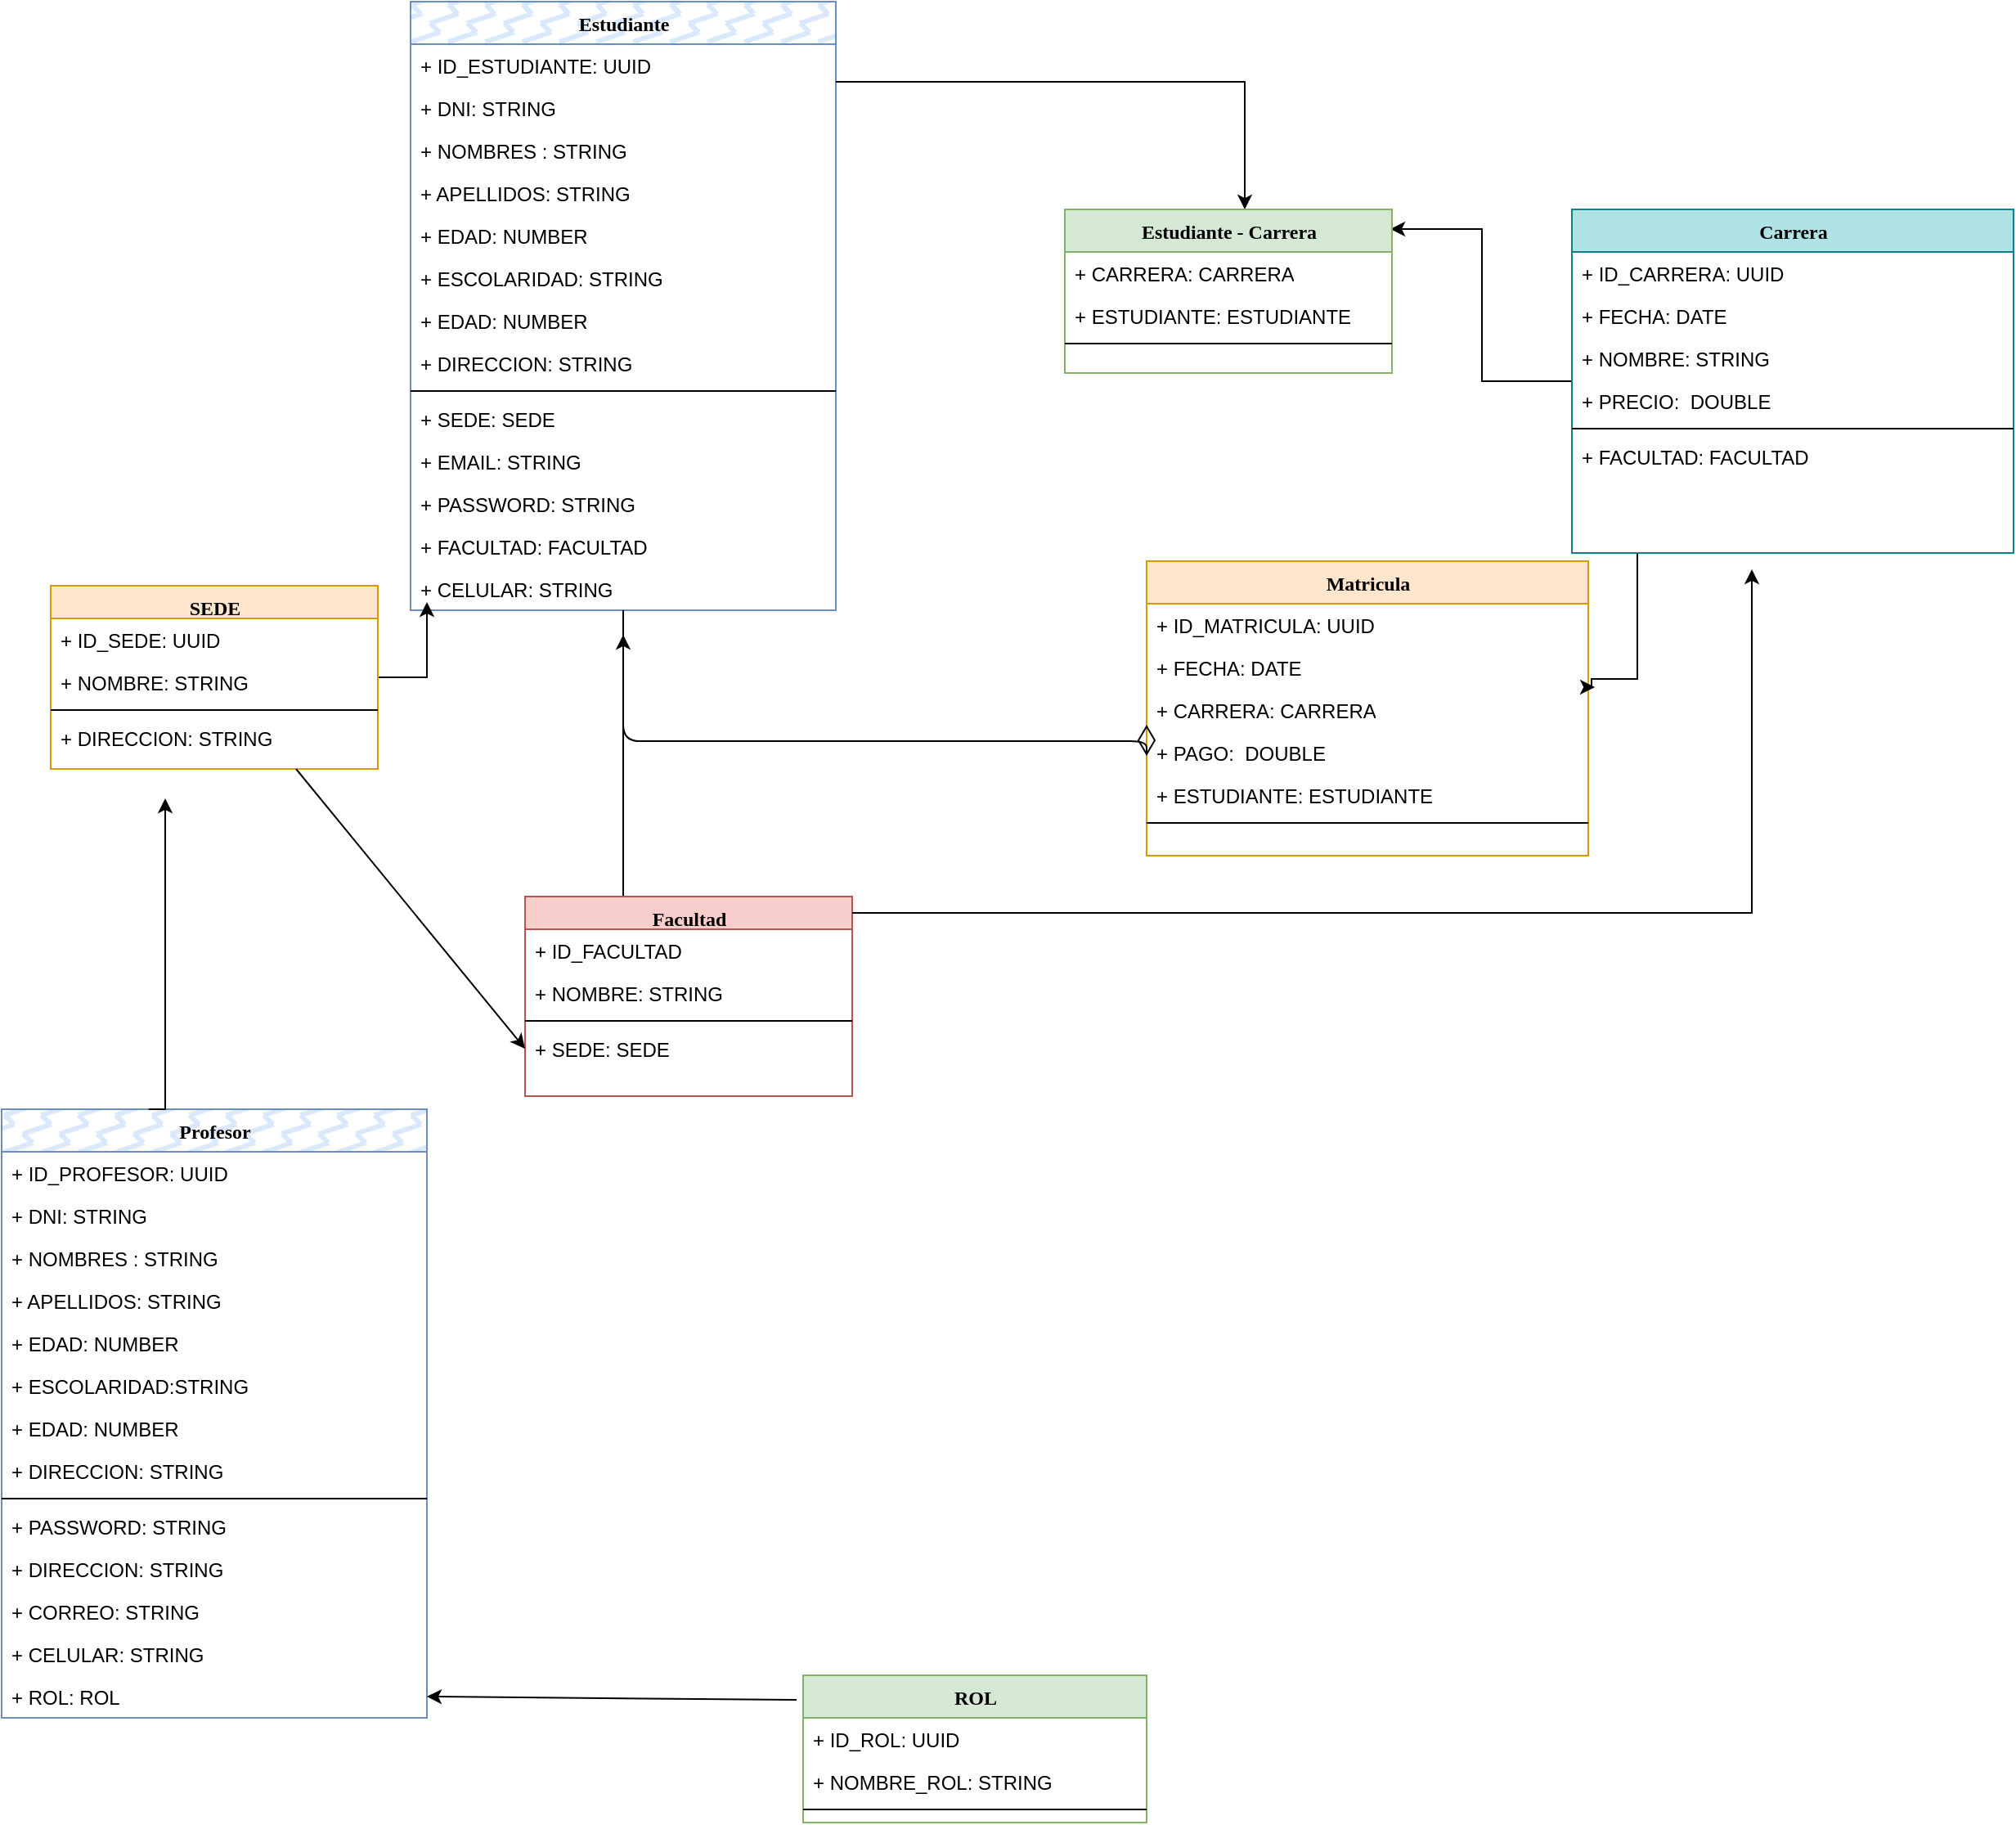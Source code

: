 <mxfile version="26.0.5">
  <diagram name="Page-1" id="9f46799a-70d6-7492-0946-bef42562c5a5">
    <mxGraphModel dx="2534" dy="728" grid="1" gridSize="10" guides="1" tooltips="1" connect="1" arrows="1" fold="1" page="1" pageScale="1" pageWidth="1100" pageHeight="850" background="none" math="0" shadow="0">
      <root>
        <mxCell id="0" />
        <mxCell id="1" parent="0" />
        <mxCell id="78961159f06e98e8-17" value="Estudiante" style="swimlane;html=1;fontStyle=1;align=center;verticalAlign=top;childLayout=stackLayout;horizontal=1;startSize=26;horizontalStack=0;resizeParent=1;resizeLast=0;collapsible=1;marginBottom=0;swimlaneFillColor=default;rounded=0;shadow=0;comic=0;labelBackgroundColor=none;strokeWidth=1;fillColor=#dae8fc;fontFamily=Verdana;fontSize=12;strokeColor=#6c8ebf;gradientColor=none;fillStyle=zigzag-line;" parent="1" vertex="1">
          <mxGeometry x="90" y="83" width="260" height="372" as="geometry" />
        </mxCell>
        <mxCell id="78961159f06e98e8-21" value="+ ID_ESTUDIANTE: UUID" style="text;html=1;strokeColor=none;fillColor=none;align=left;verticalAlign=top;spacingLeft=4;spacingRight=4;whiteSpace=wrap;overflow=hidden;rotatable=0;points=[[0,0.5],[1,0.5]];portConstraint=eastwest;" parent="78961159f06e98e8-17" vertex="1">
          <mxGeometry y="26" width="260" height="26" as="geometry" />
        </mxCell>
        <mxCell id="78961159f06e98e8-23" value="+ DNI: STRING" style="text;html=1;strokeColor=none;fillColor=none;align=left;verticalAlign=top;spacingLeft=4;spacingRight=4;whiteSpace=wrap;overflow=hidden;rotatable=0;points=[[0,0.5],[1,0.5]];portConstraint=eastwest;" parent="78961159f06e98e8-17" vertex="1">
          <mxGeometry y="52" width="260" height="26" as="geometry" />
        </mxCell>
        <mxCell id="78961159f06e98e8-25" value="+ NOMBRES : STRING" style="text;html=1;strokeColor=none;fillColor=none;align=left;verticalAlign=top;spacingLeft=4;spacingRight=4;whiteSpace=wrap;overflow=hidden;rotatable=0;points=[[0,0.5],[1,0.5]];portConstraint=eastwest;" parent="78961159f06e98e8-17" vertex="1">
          <mxGeometry y="78" width="260" height="26" as="geometry" />
        </mxCell>
        <mxCell id="78961159f06e98e8-26" value="+ APELLIDOS: STRING" style="text;html=1;strokeColor=none;fillColor=none;align=left;verticalAlign=top;spacingLeft=4;spacingRight=4;whiteSpace=wrap;overflow=hidden;rotatable=0;points=[[0,0.5],[1,0.5]];portConstraint=eastwest;" parent="78961159f06e98e8-17" vertex="1">
          <mxGeometry y="104" width="260" height="26" as="geometry" />
        </mxCell>
        <mxCell id="78961159f06e98e8-24" value="+ EDAD: NUMBER" style="text;html=1;strokeColor=none;fillColor=none;align=left;verticalAlign=top;spacingLeft=4;spacingRight=4;whiteSpace=wrap;overflow=hidden;rotatable=0;points=[[0,0.5],[1,0.5]];portConstraint=eastwest;" parent="78961159f06e98e8-17" vertex="1">
          <mxGeometry y="130" width="260" height="26" as="geometry" />
        </mxCell>
        <mxCell id="szdOkBIbrRrdbdjp7_c0-1" value="+ ESCOLARIDAD: STRING" style="text;html=1;strokeColor=none;fillColor=none;align=left;verticalAlign=top;spacingLeft=4;spacingRight=4;whiteSpace=wrap;overflow=hidden;rotatable=0;points=[[0,0.5],[1,0.5]];portConstraint=eastwest;" parent="78961159f06e98e8-17" vertex="1">
          <mxGeometry y="156" width="260" height="26" as="geometry" />
        </mxCell>
        <mxCell id="OayAf-8oulqBLhYR-1FX-29" value="+ EDAD: NUMBER" style="text;html=1;strokeColor=none;fillColor=none;align=left;verticalAlign=top;spacingLeft=4;spacingRight=4;whiteSpace=wrap;overflow=hidden;rotatable=0;points=[[0,0.5],[1,0.5]];portConstraint=eastwest;" vertex="1" parent="78961159f06e98e8-17">
          <mxGeometry y="182" width="260" height="26" as="geometry" />
        </mxCell>
        <mxCell id="szdOkBIbrRrdbdjp7_c0-3" value="+ DIRECCION: STRING" style="text;html=1;strokeColor=none;fillColor=none;align=left;verticalAlign=top;spacingLeft=4;spacingRight=4;whiteSpace=wrap;overflow=hidden;rotatable=0;points=[[0,0.5],[1,0.5]];portConstraint=eastwest;" parent="78961159f06e98e8-17" vertex="1">
          <mxGeometry y="208" width="260" height="26" as="geometry" />
        </mxCell>
        <mxCell id="78961159f06e98e8-19" value="" style="line;html=1;strokeWidth=1;fillColor=none;align=left;verticalAlign=middle;spacingTop=-1;spacingLeft=3;spacingRight=3;rotatable=0;labelPosition=right;points=[];portConstraint=eastwest;" parent="78961159f06e98e8-17" vertex="1">
          <mxGeometry y="234" width="260" height="8" as="geometry" />
        </mxCell>
        <mxCell id="OayAf-8oulqBLhYR-1FX-46" value="+ SEDE: SEDE" style="text;html=1;strokeColor=none;fillColor=none;align=left;verticalAlign=top;spacingLeft=4;spacingRight=4;whiteSpace=wrap;overflow=hidden;rotatable=0;points=[[0,0.5],[1,0.5]];portConstraint=eastwest;" vertex="1" parent="78961159f06e98e8-17">
          <mxGeometry y="242" width="260" height="26" as="geometry" />
        </mxCell>
        <mxCell id="OayAf-8oulqBLhYR-1FX-71" value="+ EMAIL: STRING" style="text;html=1;strokeColor=none;fillColor=none;align=left;verticalAlign=top;spacingLeft=4;spacingRight=4;whiteSpace=wrap;overflow=hidden;rotatable=0;points=[[0,0.5],[1,0.5]];portConstraint=eastwest;" vertex="1" parent="78961159f06e98e8-17">
          <mxGeometry y="268" width="260" height="26" as="geometry" />
        </mxCell>
        <mxCell id="OayAf-8oulqBLhYR-1FX-72" value="+ PASSWORD: STRING" style="text;html=1;strokeColor=none;fillColor=none;align=left;verticalAlign=top;spacingLeft=4;spacingRight=4;whiteSpace=wrap;overflow=hidden;rotatable=0;points=[[0,0.5],[1,0.5]];portConstraint=eastwest;" vertex="1" parent="78961159f06e98e8-17">
          <mxGeometry y="294" width="260" height="26" as="geometry" />
        </mxCell>
        <mxCell id="OayAf-8oulqBLhYR-1FX-73" value="+ FACULTAD: FACULTAD" style="text;html=1;strokeColor=none;fillColor=none;align=left;verticalAlign=top;spacingLeft=4;spacingRight=4;whiteSpace=wrap;overflow=hidden;rotatable=0;points=[[0,0.5],[1,0.5]];portConstraint=eastwest;" vertex="1" parent="78961159f06e98e8-17">
          <mxGeometry y="320" width="260" height="26" as="geometry" />
        </mxCell>
        <mxCell id="OayAf-8oulqBLhYR-1FX-80" value="+ CELULAR: STRING" style="text;html=1;strokeColor=none;fillColor=none;align=left;verticalAlign=top;spacingLeft=4;spacingRight=4;whiteSpace=wrap;overflow=hidden;rotatable=0;points=[[0,0.5],[1,0.5]];portConstraint=eastwest;" vertex="1" parent="78961159f06e98e8-17">
          <mxGeometry y="346" width="260" height="26" as="geometry" />
        </mxCell>
        <mxCell id="78961159f06e98e8-30" value="Matricula" style="swimlane;html=1;fontStyle=1;align=center;verticalAlign=top;childLayout=stackLayout;horizontal=1;startSize=26;horizontalStack=0;resizeParent=1;resizeLast=0;collapsible=1;marginBottom=0;swimlaneFillColor=#ffffff;rounded=0;shadow=0;comic=0;labelBackgroundColor=none;strokeWidth=1;fillColor=#ffe6cc;fontFamily=Verdana;fontSize=12;strokeColor=#d79b00;" parent="1" vertex="1">
          <mxGeometry x="540" y="425" width="270" height="180" as="geometry" />
        </mxCell>
        <mxCell id="78961159f06e98e8-31" value="+ ID_MATRICULA: UUID" style="text;html=1;strokeColor=none;fillColor=none;align=left;verticalAlign=top;spacingLeft=4;spacingRight=4;whiteSpace=wrap;overflow=hidden;rotatable=0;points=[[0,0.5],[1,0.5]];portConstraint=eastwest;" parent="78961159f06e98e8-30" vertex="1">
          <mxGeometry y="26" width="270" height="26" as="geometry" />
        </mxCell>
        <mxCell id="78961159f06e98e8-32" value="+ FECHA: DATE" style="text;html=1;strokeColor=none;fillColor=none;align=left;verticalAlign=top;spacingLeft=4;spacingRight=4;whiteSpace=wrap;overflow=hidden;rotatable=0;points=[[0,0.5],[1,0.5]];portConstraint=eastwest;" parent="78961159f06e98e8-30" vertex="1">
          <mxGeometry y="52" width="270" height="26" as="geometry" />
        </mxCell>
        <mxCell id="78961159f06e98e8-33" value="+ CARRERA: CARRERA" style="text;html=1;strokeColor=none;fillColor=none;align=left;verticalAlign=top;spacingLeft=4;spacingRight=4;whiteSpace=wrap;overflow=hidden;rotatable=0;points=[[0,0.5],[1,0.5]];portConstraint=eastwest;" parent="78961159f06e98e8-30" vertex="1">
          <mxGeometry y="78" width="270" height="26" as="geometry" />
        </mxCell>
        <mxCell id="78961159f06e98e8-34" value="+ PAGO:&amp;nbsp; DOUBLE" style="text;html=1;strokeColor=none;fillColor=none;align=left;verticalAlign=top;spacingLeft=4;spacingRight=4;whiteSpace=wrap;overflow=hidden;rotatable=0;points=[[0,0.5],[1,0.5]];portConstraint=eastwest;" parent="78961159f06e98e8-30" vertex="1">
          <mxGeometry y="104" width="270" height="26" as="geometry" />
        </mxCell>
        <mxCell id="78961159f06e98e8-36" value="+ ESTUDIANTE: ESTUDIANTE" style="text;html=1;strokeColor=none;fillColor=none;align=left;verticalAlign=top;spacingLeft=4;spacingRight=4;whiteSpace=wrap;overflow=hidden;rotatable=0;points=[[0,0.5],[1,0.5]];portConstraint=eastwest;" parent="78961159f06e98e8-30" vertex="1">
          <mxGeometry y="130" width="270" height="26" as="geometry" />
        </mxCell>
        <mxCell id="78961159f06e98e8-38" value="" style="line;html=1;strokeWidth=1;fillColor=none;align=left;verticalAlign=middle;spacingTop=-1;spacingLeft=3;spacingRight=3;rotatable=0;labelPosition=right;points=[];portConstraint=eastwest;" parent="78961159f06e98e8-30" vertex="1">
          <mxGeometry y="156" width="270" height="8" as="geometry" />
        </mxCell>
        <mxCell id="78961159f06e98e8-121" style="edgeStyle=elbowEdgeStyle;html=1;labelBackgroundColor=none;startFill=0;startSize=8;endArrow=diamondThin;endFill=0;endSize=16;fontFamily=Verdana;fontSize=12;elbow=vertical;" parent="1" edge="1">
          <mxGeometry relative="1" as="geometry">
            <mxPoint x="220" y="455" as="sourcePoint" />
            <mxPoint x="540" y="525" as="targetPoint" />
            <Array as="points">
              <mxPoint x="440" y="535" />
            </Array>
          </mxGeometry>
        </mxCell>
        <mxCell id="OayAf-8oulqBLhYR-1FX-38" value="" style="edgeStyle=orthogonalEdgeStyle;rounded=0;orthogonalLoop=1;jettySize=auto;html=1;entryX=0.995;entryY=0.12;entryDx=0;entryDy=0;entryPerimeter=0;" edge="1" parent="1" source="OayAf-8oulqBLhYR-1FX-21" target="OayAf-8oulqBLhYR-1FX-30">
          <mxGeometry relative="1" as="geometry" />
        </mxCell>
        <mxCell id="OayAf-8oulqBLhYR-1FX-39" style="edgeStyle=orthogonalEdgeStyle;rounded=0;orthogonalLoop=1;jettySize=auto;html=1;entryX=1.015;entryY=-0.038;entryDx=0;entryDy=0;entryPerimeter=0;" edge="1" parent="1" source="OayAf-8oulqBLhYR-1FX-21" target="78961159f06e98e8-33">
          <mxGeometry relative="1" as="geometry">
            <mxPoint x="820" y="540" as="targetPoint" />
            <Array as="points">
              <mxPoint x="840" y="497" />
              <mxPoint x="812" y="497" />
              <mxPoint x="812" y="502" />
            </Array>
          </mxGeometry>
        </mxCell>
        <mxCell id="OayAf-8oulqBLhYR-1FX-21" value="Carrera" style="swimlane;html=1;fontStyle=1;align=center;verticalAlign=top;childLayout=stackLayout;horizontal=1;startSize=26;horizontalStack=0;resizeParent=1;resizeLast=0;collapsible=1;marginBottom=0;swimlaneFillColor=#ffffff;rounded=0;shadow=0;comic=0;labelBackgroundColor=none;strokeWidth=1;fillColor=#b0e3e6;fontFamily=Verdana;fontSize=12;strokeColor=#0e8088;" vertex="1" parent="1">
          <mxGeometry x="800" y="210" width="270" height="210" as="geometry" />
        </mxCell>
        <mxCell id="OayAf-8oulqBLhYR-1FX-22" value="+ ID_CARRERA: UUID" style="text;html=1;strokeColor=none;fillColor=none;align=left;verticalAlign=top;spacingLeft=4;spacingRight=4;whiteSpace=wrap;overflow=hidden;rotatable=0;points=[[0,0.5],[1,0.5]];portConstraint=eastwest;" vertex="1" parent="OayAf-8oulqBLhYR-1FX-21">
          <mxGeometry y="26" width="270" height="26" as="geometry" />
        </mxCell>
        <mxCell id="OayAf-8oulqBLhYR-1FX-23" value="+ FECHA: DATE" style="text;html=1;strokeColor=none;fillColor=none;align=left;verticalAlign=top;spacingLeft=4;spacingRight=4;whiteSpace=wrap;overflow=hidden;rotatable=0;points=[[0,0.5],[1,0.5]];portConstraint=eastwest;" vertex="1" parent="OayAf-8oulqBLhYR-1FX-21">
          <mxGeometry y="52" width="270" height="26" as="geometry" />
        </mxCell>
        <mxCell id="OayAf-8oulqBLhYR-1FX-24" value="+ NOMBRE: STRING" style="text;html=1;strokeColor=none;fillColor=none;align=left;verticalAlign=top;spacingLeft=4;spacingRight=4;whiteSpace=wrap;overflow=hidden;rotatable=0;points=[[0,0.5],[1,0.5]];portConstraint=eastwest;" vertex="1" parent="OayAf-8oulqBLhYR-1FX-21">
          <mxGeometry y="78" width="270" height="26" as="geometry" />
        </mxCell>
        <mxCell id="OayAf-8oulqBLhYR-1FX-25" value="+ PRECIO:&amp;nbsp; DOUBLE" style="text;html=1;strokeColor=none;fillColor=none;align=left;verticalAlign=top;spacingLeft=4;spacingRight=4;whiteSpace=wrap;overflow=hidden;rotatable=0;points=[[0,0.5],[1,0.5]];portConstraint=eastwest;" vertex="1" parent="OayAf-8oulqBLhYR-1FX-21">
          <mxGeometry y="104" width="270" height="26" as="geometry" />
        </mxCell>
        <mxCell id="OayAf-8oulqBLhYR-1FX-27" value="" style="line;html=1;strokeWidth=1;fillColor=none;align=left;verticalAlign=middle;spacingTop=-1;spacingLeft=3;spacingRight=3;rotatable=0;labelPosition=right;points=[];portConstraint=eastwest;" vertex="1" parent="OayAf-8oulqBLhYR-1FX-21">
          <mxGeometry y="130" width="270" height="8" as="geometry" />
        </mxCell>
        <mxCell id="OayAf-8oulqBLhYR-1FX-83" value="+ FACULTAD: FACULTAD" style="text;html=1;strokeColor=none;fillColor=none;align=left;verticalAlign=top;spacingLeft=4;spacingRight=4;whiteSpace=wrap;overflow=hidden;rotatable=0;points=[[0,0.5],[1,0.5]];portConstraint=eastwest;" vertex="1" parent="OayAf-8oulqBLhYR-1FX-21">
          <mxGeometry y="138" width="270" height="26" as="geometry" />
        </mxCell>
        <mxCell id="OayAf-8oulqBLhYR-1FX-37" value="" style="edgeStyle=orthogonalEdgeStyle;rounded=0;orthogonalLoop=1;jettySize=auto;html=1;" edge="1" parent="1" source="78961159f06e98e8-21">
          <mxGeometry relative="1" as="geometry">
            <mxPoint x="600" y="210" as="targetPoint" />
            <Array as="points">
              <mxPoint x="600" y="132" />
            </Array>
          </mxGeometry>
        </mxCell>
        <mxCell id="OayAf-8oulqBLhYR-1FX-30" value="Estudiante - Carrera" style="swimlane;html=1;fontStyle=1;align=center;verticalAlign=top;childLayout=stackLayout;horizontal=1;startSize=26;horizontalStack=0;resizeParent=1;resizeLast=0;collapsible=1;marginBottom=0;swimlaneFillColor=#ffffff;rounded=0;shadow=0;comic=0;labelBackgroundColor=none;strokeWidth=1;fillColor=#d5e8d4;fontFamily=Verdana;fontSize=12;strokeColor=#82b366;fillStyle=auto;" vertex="1" parent="1">
          <mxGeometry x="490" y="210" width="200" height="100" as="geometry" />
        </mxCell>
        <mxCell id="OayAf-8oulqBLhYR-1FX-31" value="+ CARRERA: CARRERA" style="text;html=1;strokeColor=none;fillColor=none;align=left;verticalAlign=top;spacingLeft=4;spacingRight=4;whiteSpace=wrap;overflow=hidden;rotatable=0;points=[[0,0.5],[1,0.5]];portConstraint=eastwest;" vertex="1" parent="OayAf-8oulqBLhYR-1FX-30">
          <mxGeometry y="26" width="200" height="26" as="geometry" />
        </mxCell>
        <mxCell id="OayAf-8oulqBLhYR-1FX-35" value="+ ESTUDIANTE: ESTUDIANTE" style="text;html=1;strokeColor=none;fillColor=none;align=left;verticalAlign=top;spacingLeft=4;spacingRight=4;whiteSpace=wrap;overflow=hidden;rotatable=0;points=[[0,0.5],[1,0.5]];portConstraint=eastwest;" vertex="1" parent="OayAf-8oulqBLhYR-1FX-30">
          <mxGeometry y="52" width="200" height="26" as="geometry" />
        </mxCell>
        <mxCell id="OayAf-8oulqBLhYR-1FX-36" value="" style="line;html=1;strokeWidth=1;fillColor=none;align=left;verticalAlign=middle;spacingTop=-1;spacingLeft=3;spacingRight=3;rotatable=0;labelPosition=right;points=[];portConstraint=eastwest;" vertex="1" parent="OayAf-8oulqBLhYR-1FX-30">
          <mxGeometry y="78" width="200" height="8" as="geometry" />
        </mxCell>
        <mxCell id="OayAf-8oulqBLhYR-1FX-52" value="" style="edgeStyle=orthogonalEdgeStyle;rounded=0;orthogonalLoop=1;jettySize=auto;html=1;" edge="1" parent="1" source="OayAf-8oulqBLhYR-1FX-40">
          <mxGeometry relative="1" as="geometry">
            <mxPoint x="100" y="450" as="targetPoint" />
            <Array as="points">
              <mxPoint x="100" y="496" />
              <mxPoint x="100" y="451" />
            </Array>
          </mxGeometry>
        </mxCell>
        <mxCell id="OayAf-8oulqBLhYR-1FX-40" value="SEDE" style="swimlane;html=1;fontStyle=1;align=center;verticalAlign=top;childLayout=stackLayout;horizontal=1;startSize=20;horizontalStack=0;resizeParent=1;resizeLast=0;collapsible=1;marginBottom=0;swimlaneFillColor=#ffffff;rounded=0;shadow=0;comic=0;labelBackgroundColor=none;strokeWidth=1;fillColor=#ffe6cc;fontFamily=Verdana;fontSize=12;strokeColor=#d79b00;" vertex="1" parent="1">
          <mxGeometry x="-130" y="440" width="200" height="112" as="geometry">
            <mxRectangle x="80" y="510" width="70" height="30" as="alternateBounds" />
          </mxGeometry>
        </mxCell>
        <mxCell id="OayAf-8oulqBLhYR-1FX-41" value="+ ID_SEDE: UUID" style="text;html=1;strokeColor=none;fillColor=none;align=left;verticalAlign=top;spacingLeft=4;spacingRight=4;whiteSpace=wrap;overflow=hidden;rotatable=0;points=[[0,0.5],[1,0.5]];portConstraint=eastwest;" vertex="1" parent="OayAf-8oulqBLhYR-1FX-40">
          <mxGeometry y="20" width="200" height="26" as="geometry" />
        </mxCell>
        <mxCell id="OayAf-8oulqBLhYR-1FX-42" value="+ NOMBRE: STRING" style="text;html=1;strokeColor=none;fillColor=none;align=left;verticalAlign=top;spacingLeft=4;spacingRight=4;whiteSpace=wrap;overflow=hidden;rotatable=0;points=[[0,0.5],[1,0.5]];portConstraint=eastwest;" vertex="1" parent="OayAf-8oulqBLhYR-1FX-40">
          <mxGeometry y="46" width="200" height="26" as="geometry" />
        </mxCell>
        <mxCell id="OayAf-8oulqBLhYR-1FX-43" value="" style="line;html=1;strokeWidth=1;fillColor=none;align=left;verticalAlign=middle;spacingTop=-1;spacingLeft=3;spacingRight=3;rotatable=0;labelPosition=right;points=[];portConstraint=eastwest;" vertex="1" parent="OayAf-8oulqBLhYR-1FX-40">
          <mxGeometry y="72" width="200" height="8" as="geometry" />
        </mxCell>
        <mxCell id="OayAf-8oulqBLhYR-1FX-44" value="+ DIRECCION: STRING" style="text;html=1;strokeColor=none;fillColor=none;align=left;verticalAlign=top;spacingLeft=4;spacingRight=4;whiteSpace=wrap;overflow=hidden;rotatable=0;points=[[0,0.5],[1,0.5]];portConstraint=eastwest;" vertex="1" parent="OayAf-8oulqBLhYR-1FX-40">
          <mxGeometry y="80" width="200" height="26" as="geometry" />
        </mxCell>
        <mxCell id="OayAf-8oulqBLhYR-1FX-53" value="Profesor" style="swimlane;html=1;fontStyle=1;align=center;verticalAlign=top;childLayout=stackLayout;horizontal=1;startSize=26;horizontalStack=0;resizeParent=1;resizeLast=0;collapsible=1;marginBottom=0;swimlaneFillColor=default;rounded=0;shadow=0;comic=0;labelBackgroundColor=none;strokeWidth=1;fillColor=#dae8fc;fontFamily=Verdana;fontSize=12;strokeColor=#6c8ebf;gradientColor=none;fillStyle=zigzag-line;" vertex="1" parent="1">
          <mxGeometry x="-160" y="760" width="260" height="372" as="geometry" />
        </mxCell>
        <mxCell id="OayAf-8oulqBLhYR-1FX-54" value="+ ID_PROFESOR: UUID" style="text;html=1;strokeColor=none;fillColor=none;align=left;verticalAlign=top;spacingLeft=4;spacingRight=4;whiteSpace=wrap;overflow=hidden;rotatable=0;points=[[0,0.5],[1,0.5]];portConstraint=eastwest;" vertex="1" parent="OayAf-8oulqBLhYR-1FX-53">
          <mxGeometry y="26" width="260" height="26" as="geometry" />
        </mxCell>
        <mxCell id="OayAf-8oulqBLhYR-1FX-55" value="+ DNI: STRING" style="text;html=1;strokeColor=none;fillColor=none;align=left;verticalAlign=top;spacingLeft=4;spacingRight=4;whiteSpace=wrap;overflow=hidden;rotatable=0;points=[[0,0.5],[1,0.5]];portConstraint=eastwest;" vertex="1" parent="OayAf-8oulqBLhYR-1FX-53">
          <mxGeometry y="52" width="260" height="26" as="geometry" />
        </mxCell>
        <mxCell id="OayAf-8oulqBLhYR-1FX-56" value="+ NOMBRES : STRING" style="text;html=1;strokeColor=none;fillColor=none;align=left;verticalAlign=top;spacingLeft=4;spacingRight=4;whiteSpace=wrap;overflow=hidden;rotatable=0;points=[[0,0.5],[1,0.5]];portConstraint=eastwest;" vertex="1" parent="OayAf-8oulqBLhYR-1FX-53">
          <mxGeometry y="78" width="260" height="26" as="geometry" />
        </mxCell>
        <mxCell id="OayAf-8oulqBLhYR-1FX-57" value="+ APELLIDOS: STRING" style="text;html=1;strokeColor=none;fillColor=none;align=left;verticalAlign=top;spacingLeft=4;spacingRight=4;whiteSpace=wrap;overflow=hidden;rotatable=0;points=[[0,0.5],[1,0.5]];portConstraint=eastwest;" vertex="1" parent="OayAf-8oulqBLhYR-1FX-53">
          <mxGeometry y="104" width="260" height="26" as="geometry" />
        </mxCell>
        <mxCell id="OayAf-8oulqBLhYR-1FX-58" value="+ EDAD: NUMBER" style="text;html=1;strokeColor=none;fillColor=none;align=left;verticalAlign=top;spacingLeft=4;spacingRight=4;whiteSpace=wrap;overflow=hidden;rotatable=0;points=[[0,0.5],[1,0.5]];portConstraint=eastwest;" vertex="1" parent="OayAf-8oulqBLhYR-1FX-53">
          <mxGeometry y="130" width="260" height="26" as="geometry" />
        </mxCell>
        <mxCell id="OayAf-8oulqBLhYR-1FX-59" value="+ ESCOLARIDAD:STRING" style="text;html=1;strokeColor=none;fillColor=none;align=left;verticalAlign=top;spacingLeft=4;spacingRight=4;whiteSpace=wrap;overflow=hidden;rotatable=0;points=[[0,0.5],[1,0.5]];portConstraint=eastwest;" vertex="1" parent="OayAf-8oulqBLhYR-1FX-53">
          <mxGeometry y="156" width="260" height="26" as="geometry" />
        </mxCell>
        <mxCell id="OayAf-8oulqBLhYR-1FX-60" value="+ EDAD: NUMBER" style="text;html=1;strokeColor=none;fillColor=none;align=left;verticalAlign=top;spacingLeft=4;spacingRight=4;whiteSpace=wrap;overflow=hidden;rotatable=0;points=[[0,0.5],[1,0.5]];portConstraint=eastwest;" vertex="1" parent="OayAf-8oulqBLhYR-1FX-53">
          <mxGeometry y="182" width="260" height="26" as="geometry" />
        </mxCell>
        <mxCell id="OayAf-8oulqBLhYR-1FX-61" value="+ DIRECCION: STRING" style="text;html=1;strokeColor=none;fillColor=none;align=left;verticalAlign=top;spacingLeft=4;spacingRight=4;whiteSpace=wrap;overflow=hidden;rotatable=0;points=[[0,0.5],[1,0.5]];portConstraint=eastwest;" vertex="1" parent="OayAf-8oulqBLhYR-1FX-53">
          <mxGeometry y="208" width="260" height="26" as="geometry" />
        </mxCell>
        <mxCell id="OayAf-8oulqBLhYR-1FX-62" value="" style="line;html=1;strokeWidth=1;fillColor=none;align=left;verticalAlign=middle;spacingTop=-1;spacingLeft=3;spacingRight=3;rotatable=0;labelPosition=right;points=[];portConstraint=eastwest;" vertex="1" parent="OayAf-8oulqBLhYR-1FX-53">
          <mxGeometry y="234" width="260" height="8" as="geometry" />
        </mxCell>
        <mxCell id="OayAf-8oulqBLhYR-1FX-63" value="+ PASSWORD: STRING" style="text;html=1;strokeColor=none;fillColor=none;align=left;verticalAlign=top;spacingLeft=4;spacingRight=4;whiteSpace=wrap;overflow=hidden;rotatable=0;points=[[0,0.5],[1,0.5]];portConstraint=eastwest;" vertex="1" parent="OayAf-8oulqBLhYR-1FX-53">
          <mxGeometry y="242" width="260" height="26" as="geometry" />
        </mxCell>
        <mxCell id="OayAf-8oulqBLhYR-1FX-70" value="+ DIRECCION: STRING" style="text;html=1;strokeColor=none;fillColor=none;align=left;verticalAlign=top;spacingLeft=4;spacingRight=4;whiteSpace=wrap;overflow=hidden;rotatable=0;points=[[0,0.5],[1,0.5]];portConstraint=eastwest;" vertex="1" parent="OayAf-8oulqBLhYR-1FX-53">
          <mxGeometry y="268" width="260" height="26" as="geometry" />
        </mxCell>
        <mxCell id="OayAf-8oulqBLhYR-1FX-77" value="+ CORREO: STRING" style="text;html=1;strokeColor=none;fillColor=none;align=left;verticalAlign=top;spacingLeft=4;spacingRight=4;whiteSpace=wrap;overflow=hidden;rotatable=0;points=[[0,0.5],[1,0.5]];portConstraint=eastwest;" vertex="1" parent="OayAf-8oulqBLhYR-1FX-53">
          <mxGeometry y="294" width="260" height="26" as="geometry" />
        </mxCell>
        <mxCell id="OayAf-8oulqBLhYR-1FX-78" value="+ CELULAR: STRING" style="text;html=1;strokeColor=none;fillColor=none;align=left;verticalAlign=top;spacingLeft=4;spacingRight=4;whiteSpace=wrap;overflow=hidden;rotatable=0;points=[[0,0.5],[1,0.5]];portConstraint=eastwest;" vertex="1" parent="OayAf-8oulqBLhYR-1FX-53">
          <mxGeometry y="320" width="260" height="26" as="geometry" />
        </mxCell>
        <mxCell id="OayAf-8oulqBLhYR-1FX-99" value="+ ROL: ROL" style="text;html=1;strokeColor=none;fillColor=none;align=left;verticalAlign=top;spacingLeft=4;spacingRight=4;whiteSpace=wrap;overflow=hidden;rotatable=0;points=[[0,0.5],[1,0.5]];portConstraint=eastwest;" vertex="1" parent="OayAf-8oulqBLhYR-1FX-53">
          <mxGeometry y="346" width="260" height="26" as="geometry" />
        </mxCell>
        <mxCell id="OayAf-8oulqBLhYR-1FX-64" style="edgeStyle=orthogonalEdgeStyle;rounded=0;orthogonalLoop=1;jettySize=auto;html=1;" edge="1" parent="1">
          <mxGeometry relative="1" as="geometry">
            <mxPoint x="-60" y="570" as="targetPoint" />
            <mxPoint x="-70" y="760" as="sourcePoint" />
            <Array as="points">
              <mxPoint x="-60" y="760" />
            </Array>
          </mxGeometry>
        </mxCell>
        <mxCell id="OayAf-8oulqBLhYR-1FX-75" value="" style="edgeStyle=orthogonalEdgeStyle;rounded=0;orthogonalLoop=1;jettySize=auto;html=1;" edge="1" parent="1" source="OayAf-8oulqBLhYR-1FX-65">
          <mxGeometry relative="1" as="geometry">
            <mxPoint x="220" y="470" as="targetPoint" />
            <Array as="points">
              <mxPoint x="220" y="530" />
              <mxPoint x="220" y="530" />
            </Array>
          </mxGeometry>
        </mxCell>
        <mxCell id="OayAf-8oulqBLhYR-1FX-65" value="Facultad" style="swimlane;html=1;fontStyle=1;align=center;verticalAlign=top;childLayout=stackLayout;horizontal=1;startSize=20;horizontalStack=0;resizeParent=1;resizeLast=0;collapsible=1;marginBottom=0;swimlaneFillColor=#ffffff;rounded=0;shadow=0;comic=0;labelBackgroundColor=none;strokeWidth=1;fillColor=#f8cecc;fontFamily=Verdana;fontSize=12;strokeColor=#b85450;" vertex="1" parent="1">
          <mxGeometry x="160" y="630" width="200" height="122" as="geometry">
            <mxRectangle x="80" y="510" width="70" height="30" as="alternateBounds" />
          </mxGeometry>
        </mxCell>
        <mxCell id="OayAf-8oulqBLhYR-1FX-66" value="+ ID_FACULTAD" style="text;html=1;strokeColor=none;fillColor=none;align=left;verticalAlign=top;spacingLeft=4;spacingRight=4;whiteSpace=wrap;overflow=hidden;rotatable=0;points=[[0,0.5],[1,0.5]];portConstraint=eastwest;" vertex="1" parent="OayAf-8oulqBLhYR-1FX-65">
          <mxGeometry y="20" width="200" height="26" as="geometry" />
        </mxCell>
        <mxCell id="OayAf-8oulqBLhYR-1FX-67" value="+ NOMBRE: STRING" style="text;html=1;strokeColor=none;fillColor=none;align=left;verticalAlign=top;spacingLeft=4;spacingRight=4;whiteSpace=wrap;overflow=hidden;rotatable=0;points=[[0,0.5],[1,0.5]];portConstraint=eastwest;" vertex="1" parent="OayAf-8oulqBLhYR-1FX-65">
          <mxGeometry y="46" width="200" height="26" as="geometry" />
        </mxCell>
        <mxCell id="OayAf-8oulqBLhYR-1FX-68" value="" style="line;html=1;strokeWidth=1;fillColor=none;align=left;verticalAlign=middle;spacingTop=-1;spacingLeft=3;spacingRight=3;rotatable=0;labelPosition=right;points=[];portConstraint=eastwest;" vertex="1" parent="OayAf-8oulqBLhYR-1FX-65">
          <mxGeometry y="72" width="200" height="8" as="geometry" />
        </mxCell>
        <mxCell id="OayAf-8oulqBLhYR-1FX-69" value="+ SEDE: SEDE" style="text;html=1;strokeColor=none;fillColor=none;align=left;verticalAlign=top;spacingLeft=4;spacingRight=4;whiteSpace=wrap;overflow=hidden;rotatable=0;points=[[0,0.5],[1,0.5]];portConstraint=eastwest;" vertex="1" parent="OayAf-8oulqBLhYR-1FX-65">
          <mxGeometry y="80" width="200" height="26" as="geometry" />
        </mxCell>
        <mxCell id="OayAf-8oulqBLhYR-1FX-76" style="edgeStyle=none;rounded=0;orthogonalLoop=1;jettySize=auto;html=1;exitX=0.75;exitY=1;exitDx=0;exitDy=0;entryX=0;entryY=0.5;entryDx=0;entryDy=0;" edge="1" parent="1" source="OayAf-8oulqBLhYR-1FX-40" target="OayAf-8oulqBLhYR-1FX-69">
          <mxGeometry relative="1" as="geometry" />
        </mxCell>
        <mxCell id="OayAf-8oulqBLhYR-1FX-84" value="" style="edgeStyle=none;orthogonalLoop=1;jettySize=auto;html=1;rounded=0;" edge="1" parent="1">
          <mxGeometry width="80" relative="1" as="geometry">
            <mxPoint x="360" y="640" as="sourcePoint" />
            <mxPoint x="910" y="430" as="targetPoint" />
            <Array as="points">
              <mxPoint x="910" y="640" />
            </Array>
          </mxGeometry>
        </mxCell>
        <mxCell id="OayAf-8oulqBLhYR-1FX-100" value="ROL" style="swimlane;html=1;fontStyle=1;align=center;verticalAlign=top;childLayout=stackLayout;horizontal=1;startSize=26;horizontalStack=0;resizeParent=1;resizeLast=0;collapsible=1;marginBottom=0;swimlaneFillColor=#ffffff;rounded=0;shadow=0;comic=0;labelBackgroundColor=none;strokeWidth=1;fillColor=#d5e8d4;fontFamily=Verdana;fontSize=12;strokeColor=#82b366;fillStyle=auto;" vertex="1" parent="1">
          <mxGeometry x="330" y="1106" width="210" height="90" as="geometry" />
        </mxCell>
        <mxCell id="OayAf-8oulqBLhYR-1FX-101" value="+ ID_ROL: UUID" style="text;html=1;strokeColor=none;fillColor=none;align=left;verticalAlign=top;spacingLeft=4;spacingRight=4;whiteSpace=wrap;overflow=hidden;rotatable=0;points=[[0,0.5],[1,0.5]];portConstraint=eastwest;" vertex="1" parent="OayAf-8oulqBLhYR-1FX-100">
          <mxGeometry y="26" width="210" height="26" as="geometry" />
        </mxCell>
        <mxCell id="OayAf-8oulqBLhYR-1FX-102" value="+ NOMBRE_ROL: STRING" style="text;html=1;strokeColor=none;fillColor=none;align=left;verticalAlign=top;spacingLeft=4;spacingRight=4;whiteSpace=wrap;overflow=hidden;rotatable=0;points=[[0,0.5],[1,0.5]];portConstraint=eastwest;" vertex="1" parent="OayAf-8oulqBLhYR-1FX-100">
          <mxGeometry y="52" width="210" height="26" as="geometry" />
        </mxCell>
        <mxCell id="OayAf-8oulqBLhYR-1FX-103" value="" style="line;html=1;strokeWidth=1;fillColor=none;align=left;verticalAlign=middle;spacingTop=-1;spacingLeft=3;spacingRight=3;rotatable=0;labelPosition=right;points=[];portConstraint=eastwest;" vertex="1" parent="OayAf-8oulqBLhYR-1FX-100">
          <mxGeometry y="78" width="210" height="8" as="geometry" />
        </mxCell>
        <mxCell id="OayAf-8oulqBLhYR-1FX-105" style="edgeStyle=none;rounded=0;orthogonalLoop=1;jettySize=auto;html=1;exitX=-0.019;exitY=0.167;exitDx=0;exitDy=0;exitPerimeter=0;entryX=1;entryY=0.5;entryDx=0;entryDy=0;" edge="1" parent="1" source="OayAf-8oulqBLhYR-1FX-100" target="OayAf-8oulqBLhYR-1FX-99">
          <mxGeometry relative="1" as="geometry">
            <mxPoint x="180" y="1211" as="targetPoint" />
          </mxGeometry>
        </mxCell>
      </root>
    </mxGraphModel>
  </diagram>
</mxfile>
